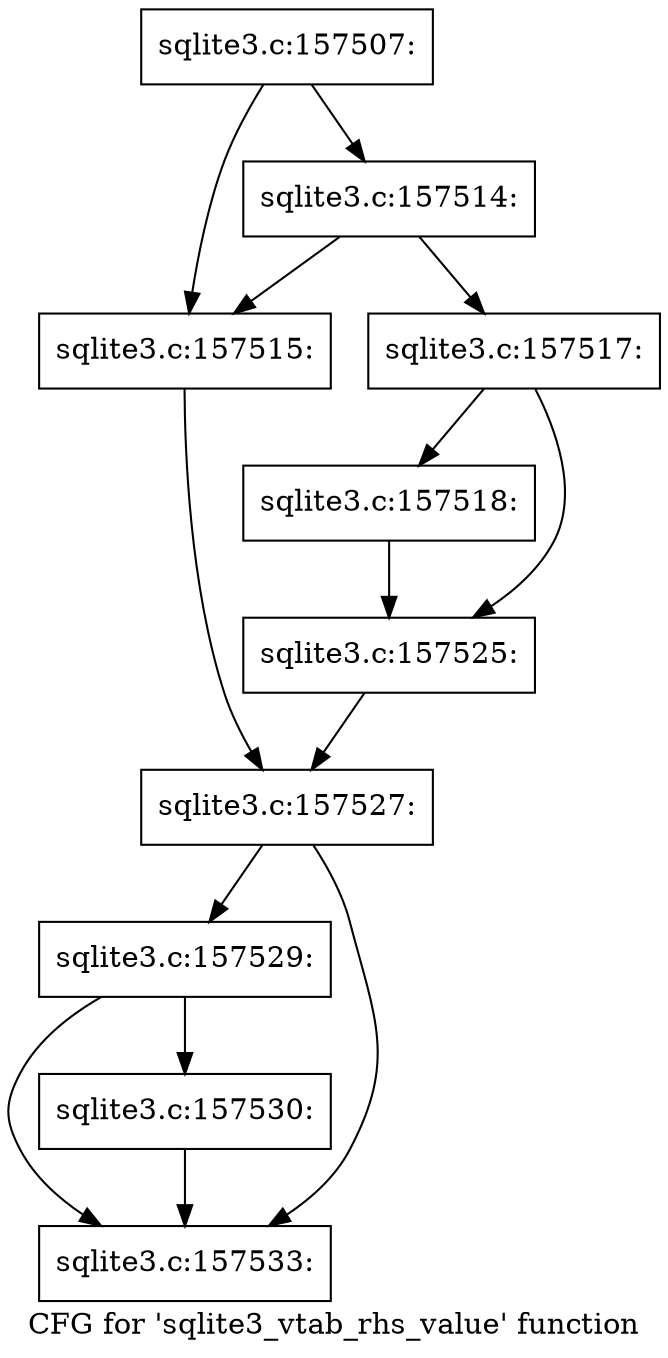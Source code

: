 digraph "CFG for 'sqlite3_vtab_rhs_value' function" {
	label="CFG for 'sqlite3_vtab_rhs_value' function";

	Node0x55c0f5245e80 [shape=record,label="{sqlite3.c:157507:}"];
	Node0x55c0f5245e80 -> Node0x55c0f671df90;
	Node0x55c0f5245e80 -> Node0x55c0f671e080;
	Node0x55c0f671e080 [shape=record,label="{sqlite3.c:157514:}"];
	Node0x55c0f671e080 -> Node0x55c0f671df90;
	Node0x55c0f671e080 -> Node0x55c0f671e030;
	Node0x55c0f671df90 [shape=record,label="{sqlite3.c:157515:}"];
	Node0x55c0f671df90 -> Node0x55c0f671dfe0;
	Node0x55c0f671e030 [shape=record,label="{sqlite3.c:157517:}"];
	Node0x55c0f671e030 -> Node0x55c0f671eac0;
	Node0x55c0f671e030 -> Node0x55c0f671eb10;
	Node0x55c0f671eac0 [shape=record,label="{sqlite3.c:157518:}"];
	Node0x55c0f671eac0 -> Node0x55c0f671eb10;
	Node0x55c0f671eb10 [shape=record,label="{sqlite3.c:157525:}"];
	Node0x55c0f671eb10 -> Node0x55c0f671dfe0;
	Node0x55c0f671dfe0 [shape=record,label="{sqlite3.c:157527:}"];
	Node0x55c0f671dfe0 -> Node0x55c0f6721a00;
	Node0x55c0f671dfe0 -> Node0x55c0f6720680;
	Node0x55c0f6721a00 [shape=record,label="{sqlite3.c:157529:}"];
	Node0x55c0f6721a00 -> Node0x55c0f5445a00;
	Node0x55c0f6721a00 -> Node0x55c0f6720680;
	Node0x55c0f5445a00 [shape=record,label="{sqlite3.c:157530:}"];
	Node0x55c0f5445a00 -> Node0x55c0f6720680;
	Node0x55c0f6720680 [shape=record,label="{sqlite3.c:157533:}"];
}
